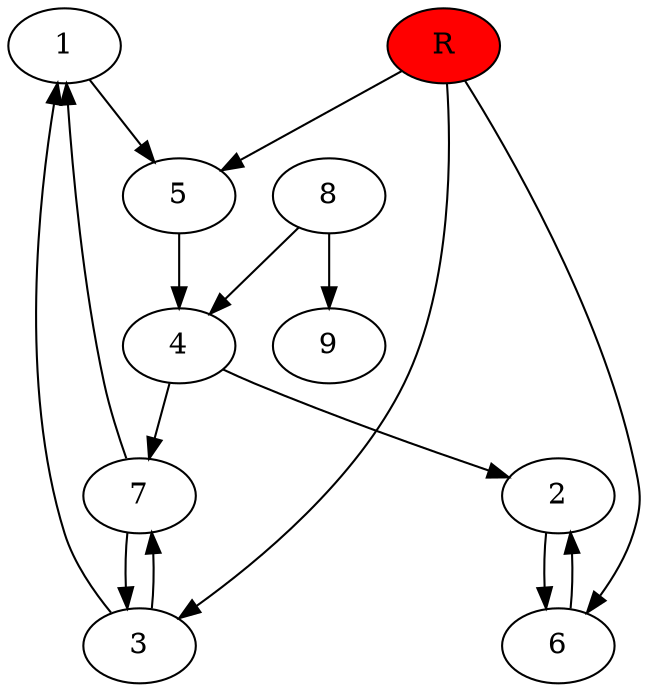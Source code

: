 digraph prb73304 {
	1
	2
	3
	4
	5
	6
	7
	8
	R [fillcolor="#ff0000" style=filled]
	1 -> 5
	2 -> 6
	3 -> 1
	3 -> 7
	4 -> 2
	4 -> 7
	5 -> 4
	6 -> 2
	7 -> 1
	7 -> 3
	8 -> 4
	8 -> 9
	R -> 3
	R -> 5
	R -> 6
}
